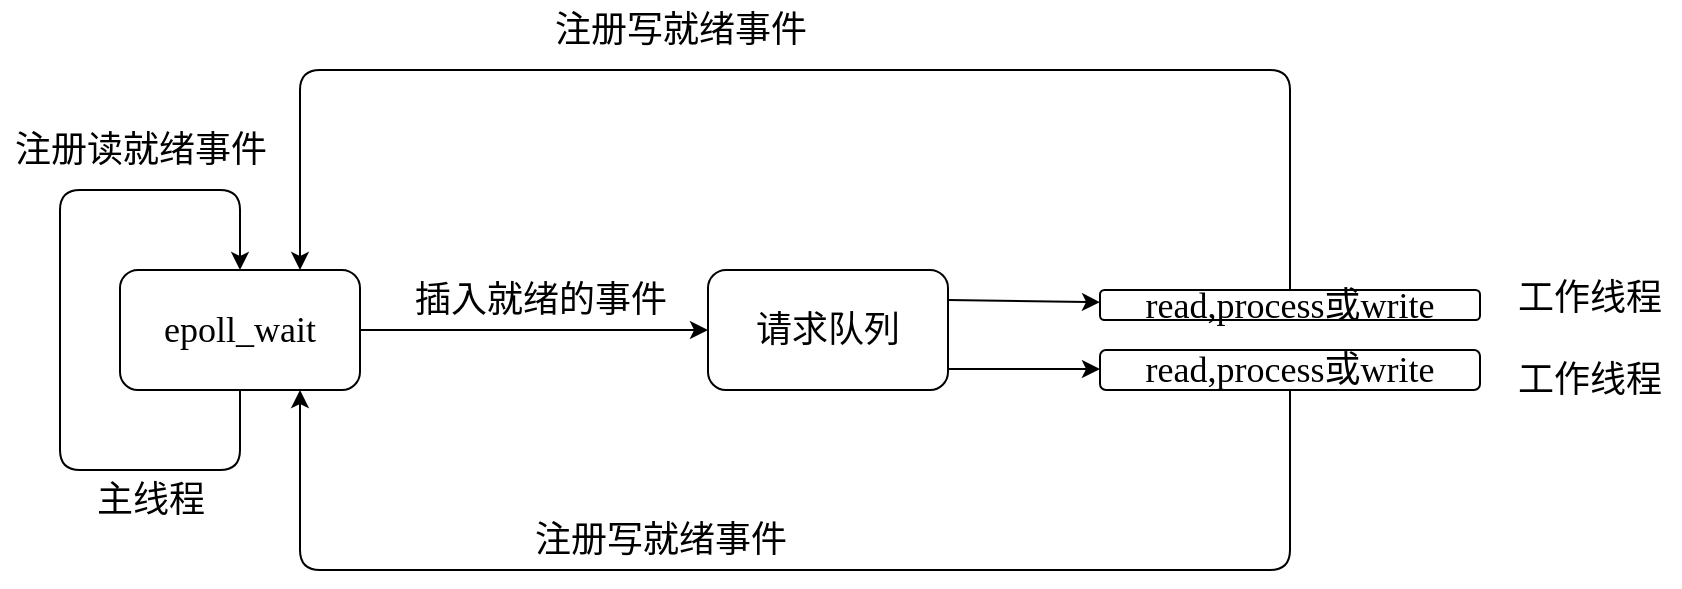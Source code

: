 <mxfile>
    <diagram id="ReKUw1hXpPiBUgOZFP_v" name="第 1 页">
        <mxGraphModel dx="1083" dy="1029" grid="1" gridSize="10" guides="1" tooltips="1" connect="1" arrows="1" fold="1" page="1" pageScale="1" pageWidth="827" pageHeight="1169" math="0" shadow="0">
            <root>
                <mxCell id="0"/>
                <mxCell id="1" parent="0"/>
                <mxCell id="4" value="" style="edgeStyle=none;html=1;fontFamily=Comic Sans MS;fontSize=18;" edge="1" parent="1" source="2">
                    <mxGeometry relative="1" as="geometry">
                        <mxPoint x="180" y="310" as="targetPoint"/>
                        <Array as="points">
                            <mxPoint x="180" y="410"/>
                            <mxPoint x="90" y="410"/>
                            <mxPoint x="90" y="270"/>
                            <mxPoint x="180" y="270"/>
                        </Array>
                    </mxGeometry>
                </mxCell>
                <mxCell id="8" value="" style="edgeStyle=none;html=1;fontFamily=Comic Sans MS;fontSize=18;" edge="1" parent="1" source="2" target="7">
                    <mxGeometry relative="1" as="geometry"/>
                </mxCell>
                <mxCell id="2" value="epoll_wait" style="rounded=1;whiteSpace=wrap;html=1;fontFamily=Comic Sans MS;fontSize=18;" vertex="1" parent="1">
                    <mxGeometry x="120" y="310" width="120" height="60" as="geometry"/>
                </mxCell>
                <mxCell id="5" value="主线程" style="text;html=1;align=center;verticalAlign=middle;resizable=0;points=[];autosize=1;strokeColor=none;fillColor=none;fontSize=18;fontFamily=Comic Sans MS;" vertex="1" parent="1">
                    <mxGeometry x="100" y="410" width="70" height="30" as="geometry"/>
                </mxCell>
                <mxCell id="6" value="注册读就绪事件" style="text;html=1;align=center;verticalAlign=middle;resizable=0;points=[];autosize=1;strokeColor=none;fillColor=none;fontSize=18;fontFamily=Comic Sans MS;" vertex="1" parent="1">
                    <mxGeometry x="60" y="235" width="140" height="30" as="geometry"/>
                </mxCell>
                <mxCell id="11" value="" style="edgeStyle=none;html=1;fontFamily=Comic Sans MS;fontSize=18;exitX=1;exitY=0.25;exitDx=0;exitDy=0;" edge="1" parent="1" source="7" target="10">
                    <mxGeometry relative="1" as="geometry"/>
                </mxCell>
                <mxCell id="7" value="请求队列" style="rounded=1;whiteSpace=wrap;html=1;fontFamily=Comic Sans MS;fontSize=18;" vertex="1" parent="1">
                    <mxGeometry x="414" y="310" width="120" height="60" as="geometry"/>
                </mxCell>
                <mxCell id="9" value="插入就绪的事件" style="text;html=1;align=center;verticalAlign=middle;resizable=0;points=[];autosize=1;strokeColor=none;fillColor=none;fontSize=18;fontFamily=Comic Sans MS;" vertex="1" parent="1">
                    <mxGeometry x="260" y="310" width="140" height="30" as="geometry"/>
                </mxCell>
                <mxCell id="17" value="" style="edgeStyle=none;html=1;fontFamily=Comic Sans MS;fontSize=18;exitX=0.5;exitY=0;exitDx=0;exitDy=0;entryX=0.75;entryY=0;entryDx=0;entryDy=0;" edge="1" parent="1" source="10" target="2">
                    <mxGeometry relative="1" as="geometry">
                        <mxPoint x="180" y="310" as="targetPoint"/>
                        <Array as="points">
                            <mxPoint x="705" y="210"/>
                            <mxPoint x="210" y="210"/>
                        </Array>
                    </mxGeometry>
                </mxCell>
                <mxCell id="10" value="read,process或write" style="rounded=1;whiteSpace=wrap;html=1;fontFamily=Comic Sans MS;fontSize=18;" vertex="1" parent="1">
                    <mxGeometry x="610" y="320" width="190" height="15" as="geometry"/>
                </mxCell>
                <mxCell id="20" value="" style="edgeStyle=none;html=1;fontFamily=Comic Sans MS;fontSize=18;entryX=0.75;entryY=1;entryDx=0;entryDy=0;exitX=0.5;exitY=1;exitDx=0;exitDy=0;" edge="1" parent="1" source="12" target="2">
                    <mxGeometry relative="1" as="geometry">
                        <mxPoint x="705" y="450" as="targetPoint"/>
                        <Array as="points">
                            <mxPoint x="705" y="460"/>
                            <mxPoint x="210" y="460"/>
                        </Array>
                    </mxGeometry>
                </mxCell>
                <mxCell id="12" value="read,process或write" style="rounded=1;whiteSpace=wrap;html=1;fontFamily=Comic Sans MS;fontSize=18;" vertex="1" parent="1">
                    <mxGeometry x="610" y="350" width="190" height="20" as="geometry"/>
                </mxCell>
                <mxCell id="13" value="" style="edgeStyle=none;html=1;fontFamily=Comic Sans MS;fontSize=18;exitX=1;exitY=0.25;exitDx=0;exitDy=0;" edge="1" parent="1">
                    <mxGeometry relative="1" as="geometry">
                        <mxPoint x="534" y="359.5" as="sourcePoint"/>
                        <mxPoint x="610" y="359.5" as="targetPoint"/>
                    </mxGeometry>
                </mxCell>
                <mxCell id="14" value="工作线程" style="text;html=1;strokeColor=none;fillColor=none;align=center;verticalAlign=middle;whiteSpace=wrap;rounded=0;fontFamily=Comic Sans MS;fontSize=18;" vertex="1" parent="1">
                    <mxGeometry x="810" y="309" width="90" height="30" as="geometry"/>
                </mxCell>
                <mxCell id="15" value="工作线程" style="text;html=1;strokeColor=none;fillColor=none;align=center;verticalAlign=middle;whiteSpace=wrap;rounded=0;fontFamily=Comic Sans MS;fontSize=18;" vertex="1" parent="1">
                    <mxGeometry x="810" y="350" width="90" height="30" as="geometry"/>
                </mxCell>
                <mxCell id="18" value="注册写就绪事件" style="text;html=1;align=center;verticalAlign=middle;resizable=0;points=[];autosize=1;strokeColor=none;fillColor=none;fontSize=18;fontFamily=Comic Sans MS;" vertex="1" parent="1">
                    <mxGeometry x="330" y="175" width="140" height="30" as="geometry"/>
                </mxCell>
                <mxCell id="21" value="注册写就绪事件" style="text;html=1;align=center;verticalAlign=middle;resizable=0;points=[];autosize=1;strokeColor=none;fillColor=none;fontSize=18;fontFamily=Comic Sans MS;" vertex="1" parent="1">
                    <mxGeometry x="320" y="430" width="140" height="30" as="geometry"/>
                </mxCell>
            </root>
        </mxGraphModel>
    </diagram>
</mxfile>